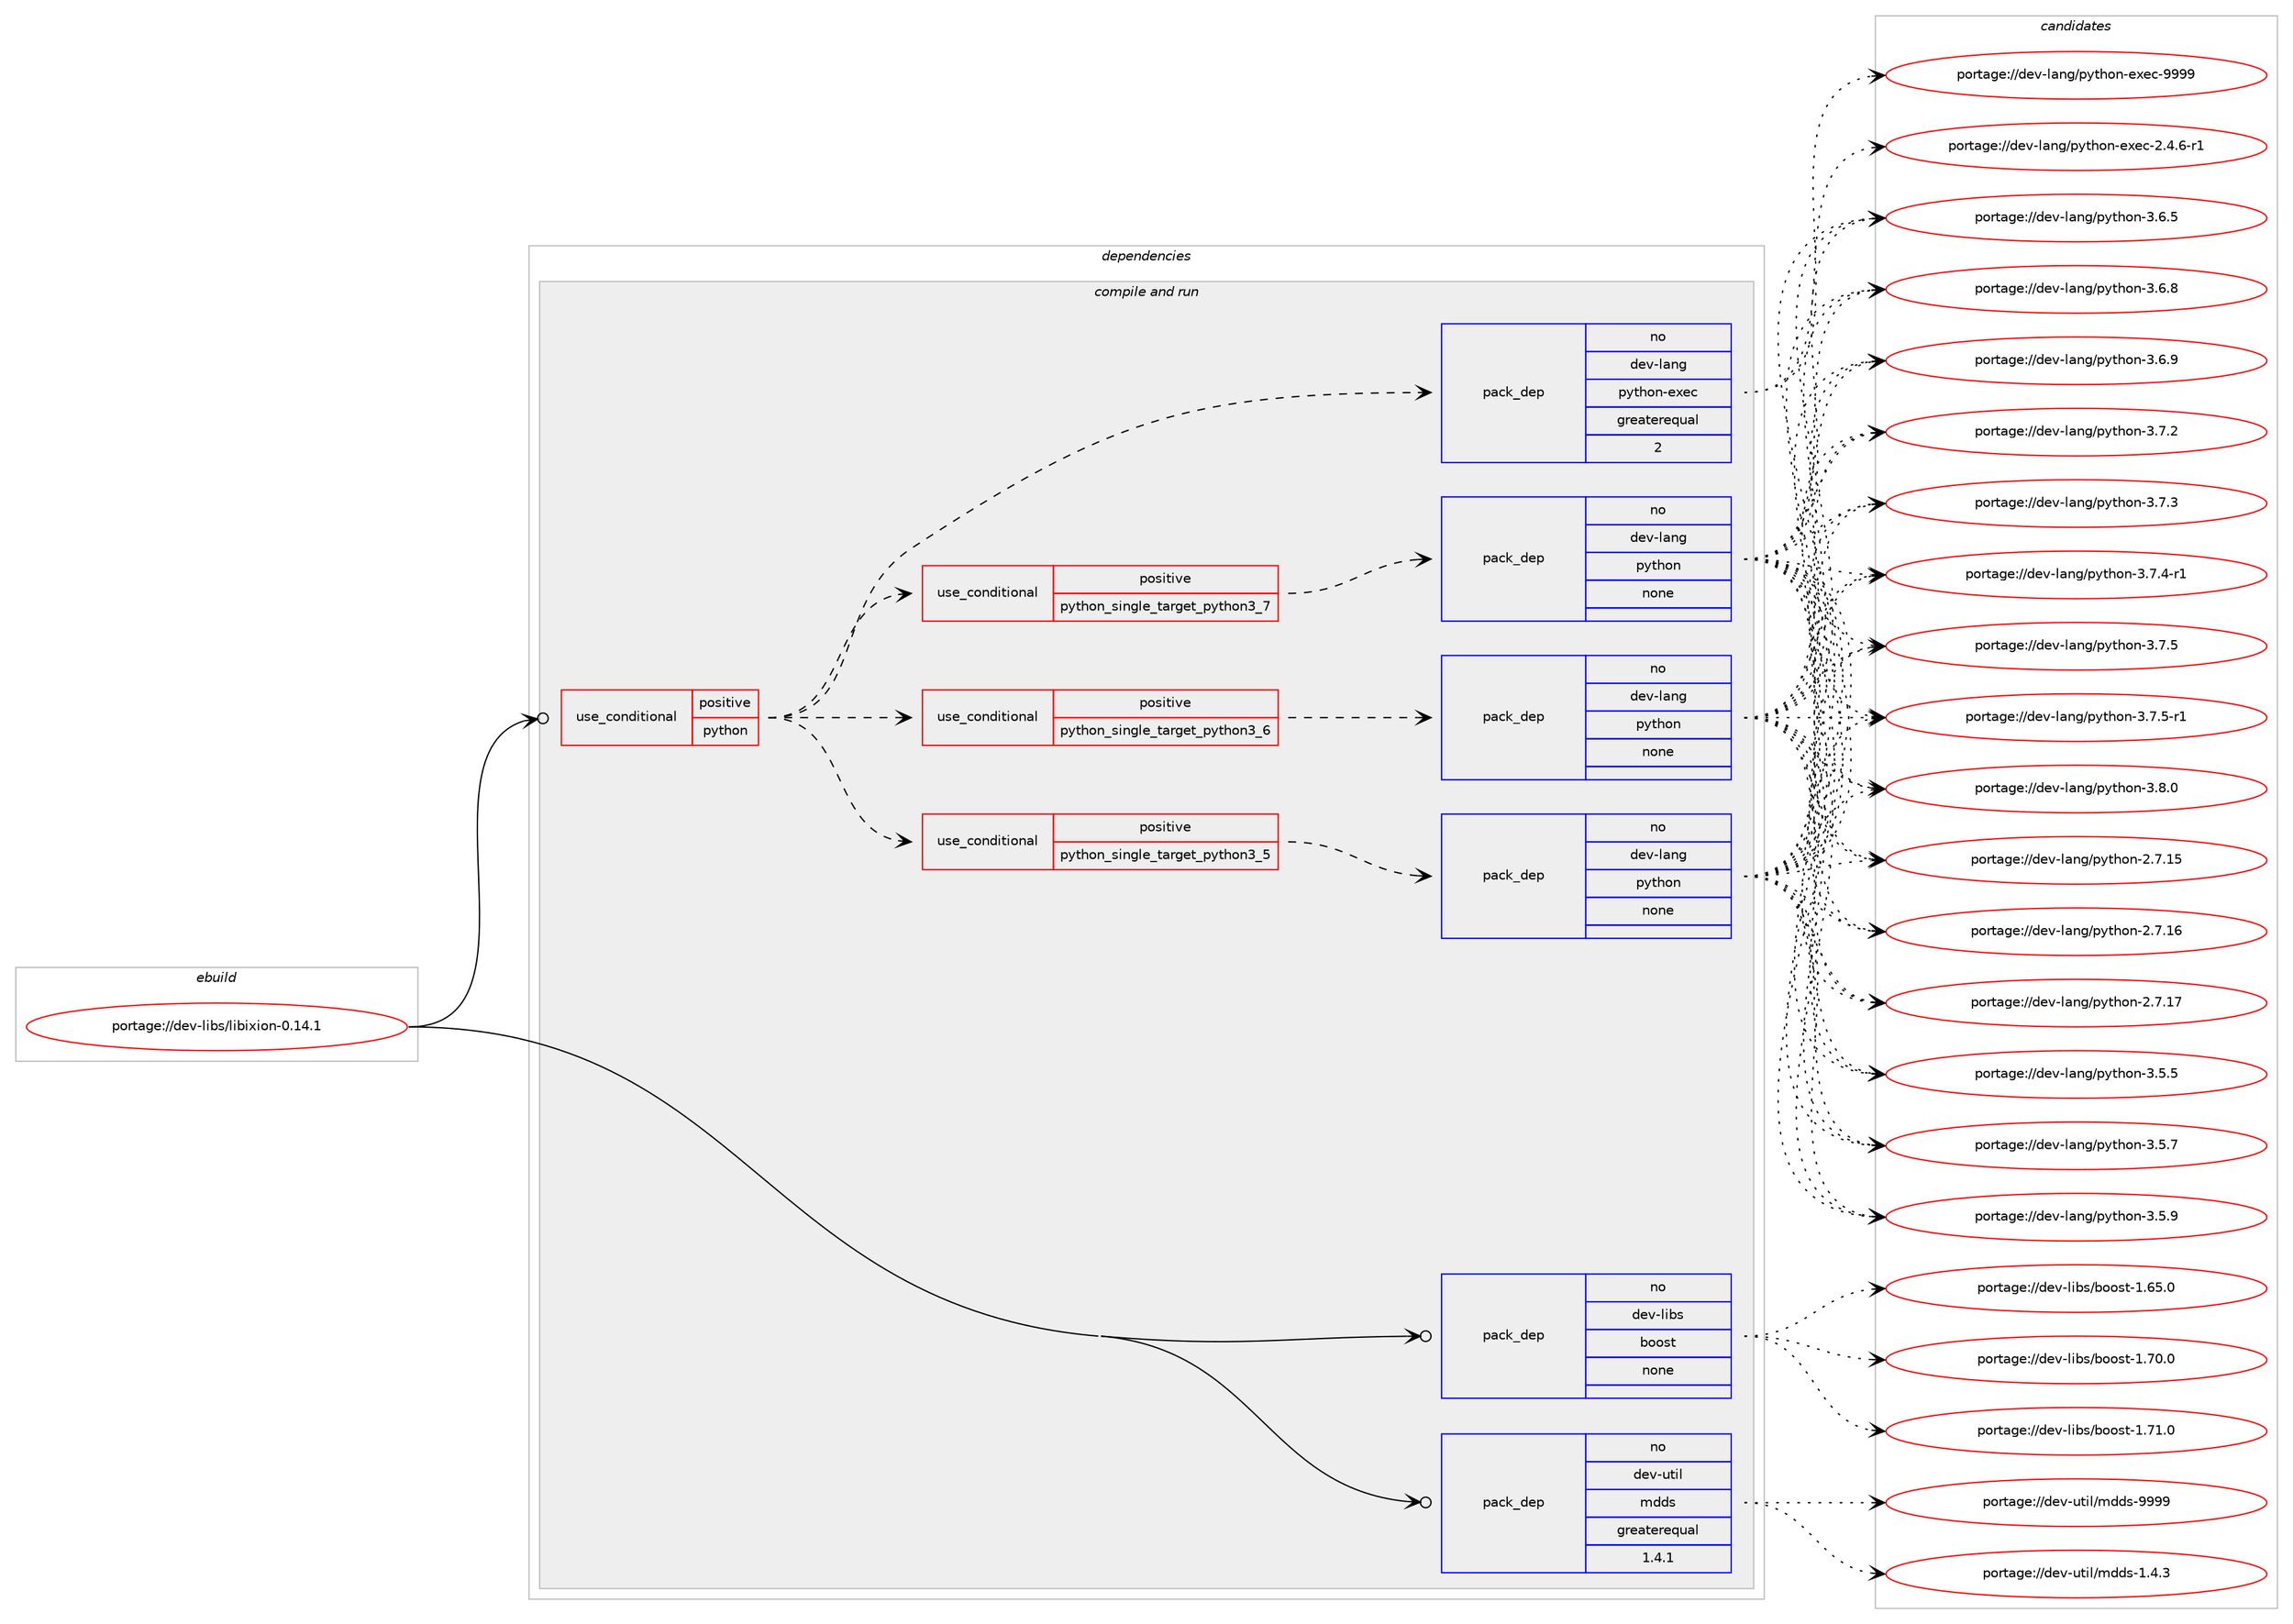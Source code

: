 digraph prolog {

# *************
# Graph options
# *************

newrank=true;
concentrate=true;
compound=true;
graph [rankdir=LR,fontname=Helvetica,fontsize=10,ranksep=1.5];#, ranksep=2.5, nodesep=0.2];
edge  [arrowhead=vee];
node  [fontname=Helvetica,fontsize=10];

# **********
# The ebuild
# **********

subgraph cluster_leftcol {
color=gray;
rank=same;
label=<<i>ebuild</i>>;
id [label="portage://dev-libs/libixion-0.14.1", color=red, width=4, href="../dev-libs/libixion-0.14.1.svg"];
}

# ****************
# The dependencies
# ****************

subgraph cluster_midcol {
color=gray;
label=<<i>dependencies</i>>;
subgraph cluster_compile {
fillcolor="#eeeeee";
style=filled;
label=<<i>compile</i>>;
}
subgraph cluster_compileandrun {
fillcolor="#eeeeee";
style=filled;
label=<<i>compile and run</i>>;
subgraph cond21107 {
dependency101125 [label=<<TABLE BORDER="0" CELLBORDER="1" CELLSPACING="0" CELLPADDING="4"><TR><TD ROWSPAN="3" CELLPADDING="10">use_conditional</TD></TR><TR><TD>positive</TD></TR><TR><TD>python</TD></TR></TABLE>>, shape=none, color=red];
subgraph cond21108 {
dependency101126 [label=<<TABLE BORDER="0" CELLBORDER="1" CELLSPACING="0" CELLPADDING="4"><TR><TD ROWSPAN="3" CELLPADDING="10">use_conditional</TD></TR><TR><TD>positive</TD></TR><TR><TD>python_single_target_python3_5</TD></TR></TABLE>>, shape=none, color=red];
subgraph pack76998 {
dependency101127 [label=<<TABLE BORDER="0" CELLBORDER="1" CELLSPACING="0" CELLPADDING="4" WIDTH="220"><TR><TD ROWSPAN="6" CELLPADDING="30">pack_dep</TD></TR><TR><TD WIDTH="110">no</TD></TR><TR><TD>dev-lang</TD></TR><TR><TD>python</TD></TR><TR><TD>none</TD></TR><TR><TD></TD></TR></TABLE>>, shape=none, color=blue];
}
dependency101126:e -> dependency101127:w [weight=20,style="dashed",arrowhead="vee"];
}
dependency101125:e -> dependency101126:w [weight=20,style="dashed",arrowhead="vee"];
subgraph cond21109 {
dependency101128 [label=<<TABLE BORDER="0" CELLBORDER="1" CELLSPACING="0" CELLPADDING="4"><TR><TD ROWSPAN="3" CELLPADDING="10">use_conditional</TD></TR><TR><TD>positive</TD></TR><TR><TD>python_single_target_python3_6</TD></TR></TABLE>>, shape=none, color=red];
subgraph pack76999 {
dependency101129 [label=<<TABLE BORDER="0" CELLBORDER="1" CELLSPACING="0" CELLPADDING="4" WIDTH="220"><TR><TD ROWSPAN="6" CELLPADDING="30">pack_dep</TD></TR><TR><TD WIDTH="110">no</TD></TR><TR><TD>dev-lang</TD></TR><TR><TD>python</TD></TR><TR><TD>none</TD></TR><TR><TD></TD></TR></TABLE>>, shape=none, color=blue];
}
dependency101128:e -> dependency101129:w [weight=20,style="dashed",arrowhead="vee"];
}
dependency101125:e -> dependency101128:w [weight=20,style="dashed",arrowhead="vee"];
subgraph cond21110 {
dependency101130 [label=<<TABLE BORDER="0" CELLBORDER="1" CELLSPACING="0" CELLPADDING="4"><TR><TD ROWSPAN="3" CELLPADDING="10">use_conditional</TD></TR><TR><TD>positive</TD></TR><TR><TD>python_single_target_python3_7</TD></TR></TABLE>>, shape=none, color=red];
subgraph pack77000 {
dependency101131 [label=<<TABLE BORDER="0" CELLBORDER="1" CELLSPACING="0" CELLPADDING="4" WIDTH="220"><TR><TD ROWSPAN="6" CELLPADDING="30">pack_dep</TD></TR><TR><TD WIDTH="110">no</TD></TR><TR><TD>dev-lang</TD></TR><TR><TD>python</TD></TR><TR><TD>none</TD></TR><TR><TD></TD></TR></TABLE>>, shape=none, color=blue];
}
dependency101130:e -> dependency101131:w [weight=20,style="dashed",arrowhead="vee"];
}
dependency101125:e -> dependency101130:w [weight=20,style="dashed",arrowhead="vee"];
subgraph pack77001 {
dependency101132 [label=<<TABLE BORDER="0" CELLBORDER="1" CELLSPACING="0" CELLPADDING="4" WIDTH="220"><TR><TD ROWSPAN="6" CELLPADDING="30">pack_dep</TD></TR><TR><TD WIDTH="110">no</TD></TR><TR><TD>dev-lang</TD></TR><TR><TD>python-exec</TD></TR><TR><TD>greaterequal</TD></TR><TR><TD>2</TD></TR></TABLE>>, shape=none, color=blue];
}
dependency101125:e -> dependency101132:w [weight=20,style="dashed",arrowhead="vee"];
}
id:e -> dependency101125:w [weight=20,style="solid",arrowhead="odotvee"];
subgraph pack77002 {
dependency101133 [label=<<TABLE BORDER="0" CELLBORDER="1" CELLSPACING="0" CELLPADDING="4" WIDTH="220"><TR><TD ROWSPAN="6" CELLPADDING="30">pack_dep</TD></TR><TR><TD WIDTH="110">no</TD></TR><TR><TD>dev-libs</TD></TR><TR><TD>boost</TD></TR><TR><TD>none</TD></TR><TR><TD></TD></TR></TABLE>>, shape=none, color=blue];
}
id:e -> dependency101133:w [weight=20,style="solid",arrowhead="odotvee"];
subgraph pack77003 {
dependency101134 [label=<<TABLE BORDER="0" CELLBORDER="1" CELLSPACING="0" CELLPADDING="4" WIDTH="220"><TR><TD ROWSPAN="6" CELLPADDING="30">pack_dep</TD></TR><TR><TD WIDTH="110">no</TD></TR><TR><TD>dev-util</TD></TR><TR><TD>mdds</TD></TR><TR><TD>greaterequal</TD></TR><TR><TD>1.4.1</TD></TR></TABLE>>, shape=none, color=blue];
}
id:e -> dependency101134:w [weight=20,style="solid",arrowhead="odotvee"];
}
subgraph cluster_run {
fillcolor="#eeeeee";
style=filled;
label=<<i>run</i>>;
}
}

# **************
# The candidates
# **************

subgraph cluster_choices {
rank=same;
color=gray;
label=<<i>candidates</i>>;

subgraph choice76998 {
color=black;
nodesep=1;
choiceportage10010111845108971101034711212111610411111045504655464953 [label="portage://dev-lang/python-2.7.15", color=red, width=4,href="../dev-lang/python-2.7.15.svg"];
choiceportage10010111845108971101034711212111610411111045504655464954 [label="portage://dev-lang/python-2.7.16", color=red, width=4,href="../dev-lang/python-2.7.16.svg"];
choiceportage10010111845108971101034711212111610411111045504655464955 [label="portage://dev-lang/python-2.7.17", color=red, width=4,href="../dev-lang/python-2.7.17.svg"];
choiceportage100101118451089711010347112121116104111110455146534653 [label="portage://dev-lang/python-3.5.5", color=red, width=4,href="../dev-lang/python-3.5.5.svg"];
choiceportage100101118451089711010347112121116104111110455146534655 [label="portage://dev-lang/python-3.5.7", color=red, width=4,href="../dev-lang/python-3.5.7.svg"];
choiceportage100101118451089711010347112121116104111110455146534657 [label="portage://dev-lang/python-3.5.9", color=red, width=4,href="../dev-lang/python-3.5.9.svg"];
choiceportage100101118451089711010347112121116104111110455146544653 [label="portage://dev-lang/python-3.6.5", color=red, width=4,href="../dev-lang/python-3.6.5.svg"];
choiceportage100101118451089711010347112121116104111110455146544656 [label="portage://dev-lang/python-3.6.8", color=red, width=4,href="../dev-lang/python-3.6.8.svg"];
choiceportage100101118451089711010347112121116104111110455146544657 [label="portage://dev-lang/python-3.6.9", color=red, width=4,href="../dev-lang/python-3.6.9.svg"];
choiceportage100101118451089711010347112121116104111110455146554650 [label="portage://dev-lang/python-3.7.2", color=red, width=4,href="../dev-lang/python-3.7.2.svg"];
choiceportage100101118451089711010347112121116104111110455146554651 [label="portage://dev-lang/python-3.7.3", color=red, width=4,href="../dev-lang/python-3.7.3.svg"];
choiceportage1001011184510897110103471121211161041111104551465546524511449 [label="portage://dev-lang/python-3.7.4-r1", color=red, width=4,href="../dev-lang/python-3.7.4-r1.svg"];
choiceportage100101118451089711010347112121116104111110455146554653 [label="portage://dev-lang/python-3.7.5", color=red, width=4,href="../dev-lang/python-3.7.5.svg"];
choiceportage1001011184510897110103471121211161041111104551465546534511449 [label="portage://dev-lang/python-3.7.5-r1", color=red, width=4,href="../dev-lang/python-3.7.5-r1.svg"];
choiceportage100101118451089711010347112121116104111110455146564648 [label="portage://dev-lang/python-3.8.0", color=red, width=4,href="../dev-lang/python-3.8.0.svg"];
dependency101127:e -> choiceportage10010111845108971101034711212111610411111045504655464953:w [style=dotted,weight="100"];
dependency101127:e -> choiceportage10010111845108971101034711212111610411111045504655464954:w [style=dotted,weight="100"];
dependency101127:e -> choiceportage10010111845108971101034711212111610411111045504655464955:w [style=dotted,weight="100"];
dependency101127:e -> choiceportage100101118451089711010347112121116104111110455146534653:w [style=dotted,weight="100"];
dependency101127:e -> choiceportage100101118451089711010347112121116104111110455146534655:w [style=dotted,weight="100"];
dependency101127:e -> choiceportage100101118451089711010347112121116104111110455146534657:w [style=dotted,weight="100"];
dependency101127:e -> choiceportage100101118451089711010347112121116104111110455146544653:w [style=dotted,weight="100"];
dependency101127:e -> choiceportage100101118451089711010347112121116104111110455146544656:w [style=dotted,weight="100"];
dependency101127:e -> choiceportage100101118451089711010347112121116104111110455146544657:w [style=dotted,weight="100"];
dependency101127:e -> choiceportage100101118451089711010347112121116104111110455146554650:w [style=dotted,weight="100"];
dependency101127:e -> choiceportage100101118451089711010347112121116104111110455146554651:w [style=dotted,weight="100"];
dependency101127:e -> choiceportage1001011184510897110103471121211161041111104551465546524511449:w [style=dotted,weight="100"];
dependency101127:e -> choiceportage100101118451089711010347112121116104111110455146554653:w [style=dotted,weight="100"];
dependency101127:e -> choiceportage1001011184510897110103471121211161041111104551465546534511449:w [style=dotted,weight="100"];
dependency101127:e -> choiceportage100101118451089711010347112121116104111110455146564648:w [style=dotted,weight="100"];
}
subgraph choice76999 {
color=black;
nodesep=1;
choiceportage10010111845108971101034711212111610411111045504655464953 [label="portage://dev-lang/python-2.7.15", color=red, width=4,href="../dev-lang/python-2.7.15.svg"];
choiceportage10010111845108971101034711212111610411111045504655464954 [label="portage://dev-lang/python-2.7.16", color=red, width=4,href="../dev-lang/python-2.7.16.svg"];
choiceportage10010111845108971101034711212111610411111045504655464955 [label="portage://dev-lang/python-2.7.17", color=red, width=4,href="../dev-lang/python-2.7.17.svg"];
choiceportage100101118451089711010347112121116104111110455146534653 [label="portage://dev-lang/python-3.5.5", color=red, width=4,href="../dev-lang/python-3.5.5.svg"];
choiceportage100101118451089711010347112121116104111110455146534655 [label="portage://dev-lang/python-3.5.7", color=red, width=4,href="../dev-lang/python-3.5.7.svg"];
choiceportage100101118451089711010347112121116104111110455146534657 [label="portage://dev-lang/python-3.5.9", color=red, width=4,href="../dev-lang/python-3.5.9.svg"];
choiceportage100101118451089711010347112121116104111110455146544653 [label="portage://dev-lang/python-3.6.5", color=red, width=4,href="../dev-lang/python-3.6.5.svg"];
choiceportage100101118451089711010347112121116104111110455146544656 [label="portage://dev-lang/python-3.6.8", color=red, width=4,href="../dev-lang/python-3.6.8.svg"];
choiceportage100101118451089711010347112121116104111110455146544657 [label="portage://dev-lang/python-3.6.9", color=red, width=4,href="../dev-lang/python-3.6.9.svg"];
choiceportage100101118451089711010347112121116104111110455146554650 [label="portage://dev-lang/python-3.7.2", color=red, width=4,href="../dev-lang/python-3.7.2.svg"];
choiceportage100101118451089711010347112121116104111110455146554651 [label="portage://dev-lang/python-3.7.3", color=red, width=4,href="../dev-lang/python-3.7.3.svg"];
choiceportage1001011184510897110103471121211161041111104551465546524511449 [label="portage://dev-lang/python-3.7.4-r1", color=red, width=4,href="../dev-lang/python-3.7.4-r1.svg"];
choiceportage100101118451089711010347112121116104111110455146554653 [label="portage://dev-lang/python-3.7.5", color=red, width=4,href="../dev-lang/python-3.7.5.svg"];
choiceportage1001011184510897110103471121211161041111104551465546534511449 [label="portage://dev-lang/python-3.7.5-r1", color=red, width=4,href="../dev-lang/python-3.7.5-r1.svg"];
choiceportage100101118451089711010347112121116104111110455146564648 [label="portage://dev-lang/python-3.8.0", color=red, width=4,href="../dev-lang/python-3.8.0.svg"];
dependency101129:e -> choiceportage10010111845108971101034711212111610411111045504655464953:w [style=dotted,weight="100"];
dependency101129:e -> choiceportage10010111845108971101034711212111610411111045504655464954:w [style=dotted,weight="100"];
dependency101129:e -> choiceportage10010111845108971101034711212111610411111045504655464955:w [style=dotted,weight="100"];
dependency101129:e -> choiceportage100101118451089711010347112121116104111110455146534653:w [style=dotted,weight="100"];
dependency101129:e -> choiceportage100101118451089711010347112121116104111110455146534655:w [style=dotted,weight="100"];
dependency101129:e -> choiceportage100101118451089711010347112121116104111110455146534657:w [style=dotted,weight="100"];
dependency101129:e -> choiceportage100101118451089711010347112121116104111110455146544653:w [style=dotted,weight="100"];
dependency101129:e -> choiceportage100101118451089711010347112121116104111110455146544656:w [style=dotted,weight="100"];
dependency101129:e -> choiceportage100101118451089711010347112121116104111110455146544657:w [style=dotted,weight="100"];
dependency101129:e -> choiceportage100101118451089711010347112121116104111110455146554650:w [style=dotted,weight="100"];
dependency101129:e -> choiceportage100101118451089711010347112121116104111110455146554651:w [style=dotted,weight="100"];
dependency101129:e -> choiceportage1001011184510897110103471121211161041111104551465546524511449:w [style=dotted,weight="100"];
dependency101129:e -> choiceportage100101118451089711010347112121116104111110455146554653:w [style=dotted,weight="100"];
dependency101129:e -> choiceportage1001011184510897110103471121211161041111104551465546534511449:w [style=dotted,weight="100"];
dependency101129:e -> choiceportage100101118451089711010347112121116104111110455146564648:w [style=dotted,weight="100"];
}
subgraph choice77000 {
color=black;
nodesep=1;
choiceportage10010111845108971101034711212111610411111045504655464953 [label="portage://dev-lang/python-2.7.15", color=red, width=4,href="../dev-lang/python-2.7.15.svg"];
choiceportage10010111845108971101034711212111610411111045504655464954 [label="portage://dev-lang/python-2.7.16", color=red, width=4,href="../dev-lang/python-2.7.16.svg"];
choiceportage10010111845108971101034711212111610411111045504655464955 [label="portage://dev-lang/python-2.7.17", color=red, width=4,href="../dev-lang/python-2.7.17.svg"];
choiceportage100101118451089711010347112121116104111110455146534653 [label="portage://dev-lang/python-3.5.5", color=red, width=4,href="../dev-lang/python-3.5.5.svg"];
choiceportage100101118451089711010347112121116104111110455146534655 [label="portage://dev-lang/python-3.5.7", color=red, width=4,href="../dev-lang/python-3.5.7.svg"];
choiceportage100101118451089711010347112121116104111110455146534657 [label="portage://dev-lang/python-3.5.9", color=red, width=4,href="../dev-lang/python-3.5.9.svg"];
choiceportage100101118451089711010347112121116104111110455146544653 [label="portage://dev-lang/python-3.6.5", color=red, width=4,href="../dev-lang/python-3.6.5.svg"];
choiceportage100101118451089711010347112121116104111110455146544656 [label="portage://dev-lang/python-3.6.8", color=red, width=4,href="../dev-lang/python-3.6.8.svg"];
choiceportage100101118451089711010347112121116104111110455146544657 [label="portage://dev-lang/python-3.6.9", color=red, width=4,href="../dev-lang/python-3.6.9.svg"];
choiceportage100101118451089711010347112121116104111110455146554650 [label="portage://dev-lang/python-3.7.2", color=red, width=4,href="../dev-lang/python-3.7.2.svg"];
choiceportage100101118451089711010347112121116104111110455146554651 [label="portage://dev-lang/python-3.7.3", color=red, width=4,href="../dev-lang/python-3.7.3.svg"];
choiceportage1001011184510897110103471121211161041111104551465546524511449 [label="portage://dev-lang/python-3.7.4-r1", color=red, width=4,href="../dev-lang/python-3.7.4-r1.svg"];
choiceportage100101118451089711010347112121116104111110455146554653 [label="portage://dev-lang/python-3.7.5", color=red, width=4,href="../dev-lang/python-3.7.5.svg"];
choiceportage1001011184510897110103471121211161041111104551465546534511449 [label="portage://dev-lang/python-3.7.5-r1", color=red, width=4,href="../dev-lang/python-3.7.5-r1.svg"];
choiceportage100101118451089711010347112121116104111110455146564648 [label="portage://dev-lang/python-3.8.0", color=red, width=4,href="../dev-lang/python-3.8.0.svg"];
dependency101131:e -> choiceportage10010111845108971101034711212111610411111045504655464953:w [style=dotted,weight="100"];
dependency101131:e -> choiceportage10010111845108971101034711212111610411111045504655464954:w [style=dotted,weight="100"];
dependency101131:e -> choiceportage10010111845108971101034711212111610411111045504655464955:w [style=dotted,weight="100"];
dependency101131:e -> choiceportage100101118451089711010347112121116104111110455146534653:w [style=dotted,weight="100"];
dependency101131:e -> choiceportage100101118451089711010347112121116104111110455146534655:w [style=dotted,weight="100"];
dependency101131:e -> choiceportage100101118451089711010347112121116104111110455146534657:w [style=dotted,weight="100"];
dependency101131:e -> choiceportage100101118451089711010347112121116104111110455146544653:w [style=dotted,weight="100"];
dependency101131:e -> choiceportage100101118451089711010347112121116104111110455146544656:w [style=dotted,weight="100"];
dependency101131:e -> choiceportage100101118451089711010347112121116104111110455146544657:w [style=dotted,weight="100"];
dependency101131:e -> choiceportage100101118451089711010347112121116104111110455146554650:w [style=dotted,weight="100"];
dependency101131:e -> choiceportage100101118451089711010347112121116104111110455146554651:w [style=dotted,weight="100"];
dependency101131:e -> choiceportage1001011184510897110103471121211161041111104551465546524511449:w [style=dotted,weight="100"];
dependency101131:e -> choiceportage100101118451089711010347112121116104111110455146554653:w [style=dotted,weight="100"];
dependency101131:e -> choiceportage1001011184510897110103471121211161041111104551465546534511449:w [style=dotted,weight="100"];
dependency101131:e -> choiceportage100101118451089711010347112121116104111110455146564648:w [style=dotted,weight="100"];
}
subgraph choice77001 {
color=black;
nodesep=1;
choiceportage10010111845108971101034711212111610411111045101120101994550465246544511449 [label="portage://dev-lang/python-exec-2.4.6-r1", color=red, width=4,href="../dev-lang/python-exec-2.4.6-r1.svg"];
choiceportage10010111845108971101034711212111610411111045101120101994557575757 [label="portage://dev-lang/python-exec-9999", color=red, width=4,href="../dev-lang/python-exec-9999.svg"];
dependency101132:e -> choiceportage10010111845108971101034711212111610411111045101120101994550465246544511449:w [style=dotted,weight="100"];
dependency101132:e -> choiceportage10010111845108971101034711212111610411111045101120101994557575757:w [style=dotted,weight="100"];
}
subgraph choice77002 {
color=black;
nodesep=1;
choiceportage1001011184510810598115479811111111511645494654534648 [label="portage://dev-libs/boost-1.65.0", color=red, width=4,href="../dev-libs/boost-1.65.0.svg"];
choiceportage1001011184510810598115479811111111511645494655484648 [label="portage://dev-libs/boost-1.70.0", color=red, width=4,href="../dev-libs/boost-1.70.0.svg"];
choiceportage1001011184510810598115479811111111511645494655494648 [label="portage://dev-libs/boost-1.71.0", color=red, width=4,href="../dev-libs/boost-1.71.0.svg"];
dependency101133:e -> choiceportage1001011184510810598115479811111111511645494654534648:w [style=dotted,weight="100"];
dependency101133:e -> choiceportage1001011184510810598115479811111111511645494655484648:w [style=dotted,weight="100"];
dependency101133:e -> choiceportage1001011184510810598115479811111111511645494655494648:w [style=dotted,weight="100"];
}
subgraph choice77003 {
color=black;
nodesep=1;
choiceportage1001011184511711610510847109100100115454946524651 [label="portage://dev-util/mdds-1.4.3", color=red, width=4,href="../dev-util/mdds-1.4.3.svg"];
choiceportage10010111845117116105108471091001001154557575757 [label="portage://dev-util/mdds-9999", color=red, width=4,href="../dev-util/mdds-9999.svg"];
dependency101134:e -> choiceportage1001011184511711610510847109100100115454946524651:w [style=dotted,weight="100"];
dependency101134:e -> choiceportage10010111845117116105108471091001001154557575757:w [style=dotted,weight="100"];
}
}

}
